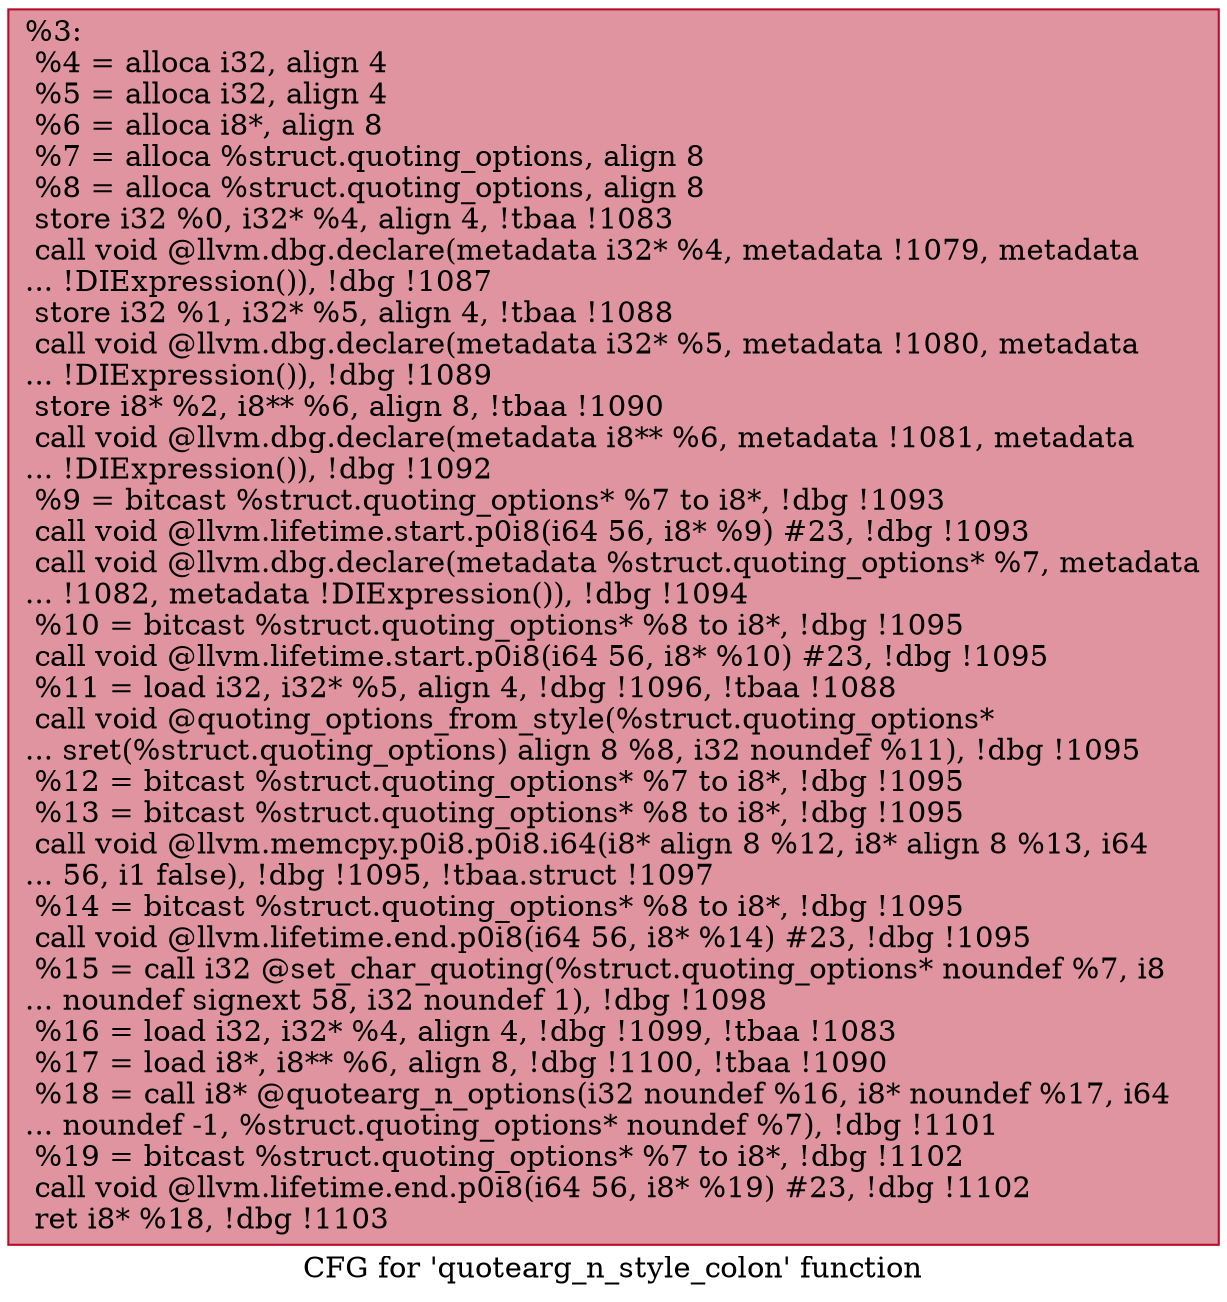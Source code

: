 digraph "CFG for 'quotearg_n_style_colon' function" {
	label="CFG for 'quotearg_n_style_colon' function";

	Node0x17a1b40 [shape=record,color="#b70d28ff", style=filled, fillcolor="#b70d2870",label="{%3:\l  %4 = alloca i32, align 4\l  %5 = alloca i32, align 4\l  %6 = alloca i8*, align 8\l  %7 = alloca %struct.quoting_options, align 8\l  %8 = alloca %struct.quoting_options, align 8\l  store i32 %0, i32* %4, align 4, !tbaa !1083\l  call void @llvm.dbg.declare(metadata i32* %4, metadata !1079, metadata\l... !DIExpression()), !dbg !1087\l  store i32 %1, i32* %5, align 4, !tbaa !1088\l  call void @llvm.dbg.declare(metadata i32* %5, metadata !1080, metadata\l... !DIExpression()), !dbg !1089\l  store i8* %2, i8** %6, align 8, !tbaa !1090\l  call void @llvm.dbg.declare(metadata i8** %6, metadata !1081, metadata\l... !DIExpression()), !dbg !1092\l  %9 = bitcast %struct.quoting_options* %7 to i8*, !dbg !1093\l  call void @llvm.lifetime.start.p0i8(i64 56, i8* %9) #23, !dbg !1093\l  call void @llvm.dbg.declare(metadata %struct.quoting_options* %7, metadata\l... !1082, metadata !DIExpression()), !dbg !1094\l  %10 = bitcast %struct.quoting_options* %8 to i8*, !dbg !1095\l  call void @llvm.lifetime.start.p0i8(i64 56, i8* %10) #23, !dbg !1095\l  %11 = load i32, i32* %5, align 4, !dbg !1096, !tbaa !1088\l  call void @quoting_options_from_style(%struct.quoting_options*\l... sret(%struct.quoting_options) align 8 %8, i32 noundef %11), !dbg !1095\l  %12 = bitcast %struct.quoting_options* %7 to i8*, !dbg !1095\l  %13 = bitcast %struct.quoting_options* %8 to i8*, !dbg !1095\l  call void @llvm.memcpy.p0i8.p0i8.i64(i8* align 8 %12, i8* align 8 %13, i64\l... 56, i1 false), !dbg !1095, !tbaa.struct !1097\l  %14 = bitcast %struct.quoting_options* %8 to i8*, !dbg !1095\l  call void @llvm.lifetime.end.p0i8(i64 56, i8* %14) #23, !dbg !1095\l  %15 = call i32 @set_char_quoting(%struct.quoting_options* noundef %7, i8\l... noundef signext 58, i32 noundef 1), !dbg !1098\l  %16 = load i32, i32* %4, align 4, !dbg !1099, !tbaa !1083\l  %17 = load i8*, i8** %6, align 8, !dbg !1100, !tbaa !1090\l  %18 = call i8* @quotearg_n_options(i32 noundef %16, i8* noundef %17, i64\l... noundef -1, %struct.quoting_options* noundef %7), !dbg !1101\l  %19 = bitcast %struct.quoting_options* %7 to i8*, !dbg !1102\l  call void @llvm.lifetime.end.p0i8(i64 56, i8* %19) #23, !dbg !1102\l  ret i8* %18, !dbg !1103\l}"];
}
